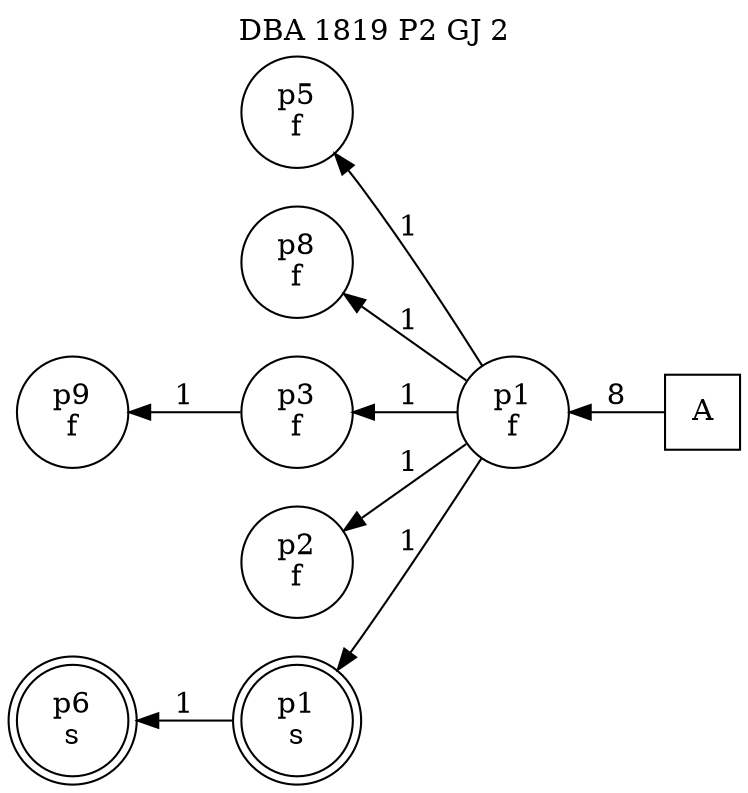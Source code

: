 digraph DBA_1819_P2_GJ_2_GOOD {
labelloc="tl"
label= " DBA 1819 P2 GJ 2 "
rankdir="RL";
graph [ size=" 10 , 10 !"]

"A" [shape="square" label="A"]
"p1_f" [shape="circle" label="p1
f"]
"p5_f" [shape="circle" label="p5
f"]
"p8_f" [shape="circle" label="p8
f"]
"p3_f" [shape="circle" label="p3
f"]
"p9_f" [shape="circle" label="p9
f"]
"p2_f" [shape="circle" label="p2
f"]
"p1_s" [shape="doublecircle" label="p1
s"]
"p6_s" [shape="doublecircle" label="p6
s"]
"A" -> "p1_f" [ label=8]
"p1_f" -> "p5_f" [ label=1]
"p1_f" -> "p8_f" [ label=1]
"p1_f" -> "p3_f" [ label=1]
"p1_f" -> "p2_f" [ label=1]
"p1_f" -> "p1_s" [ label=1]
"p3_f" -> "p9_f" [ label=1]
"p1_s" -> "p6_s" [ label=1]
}
